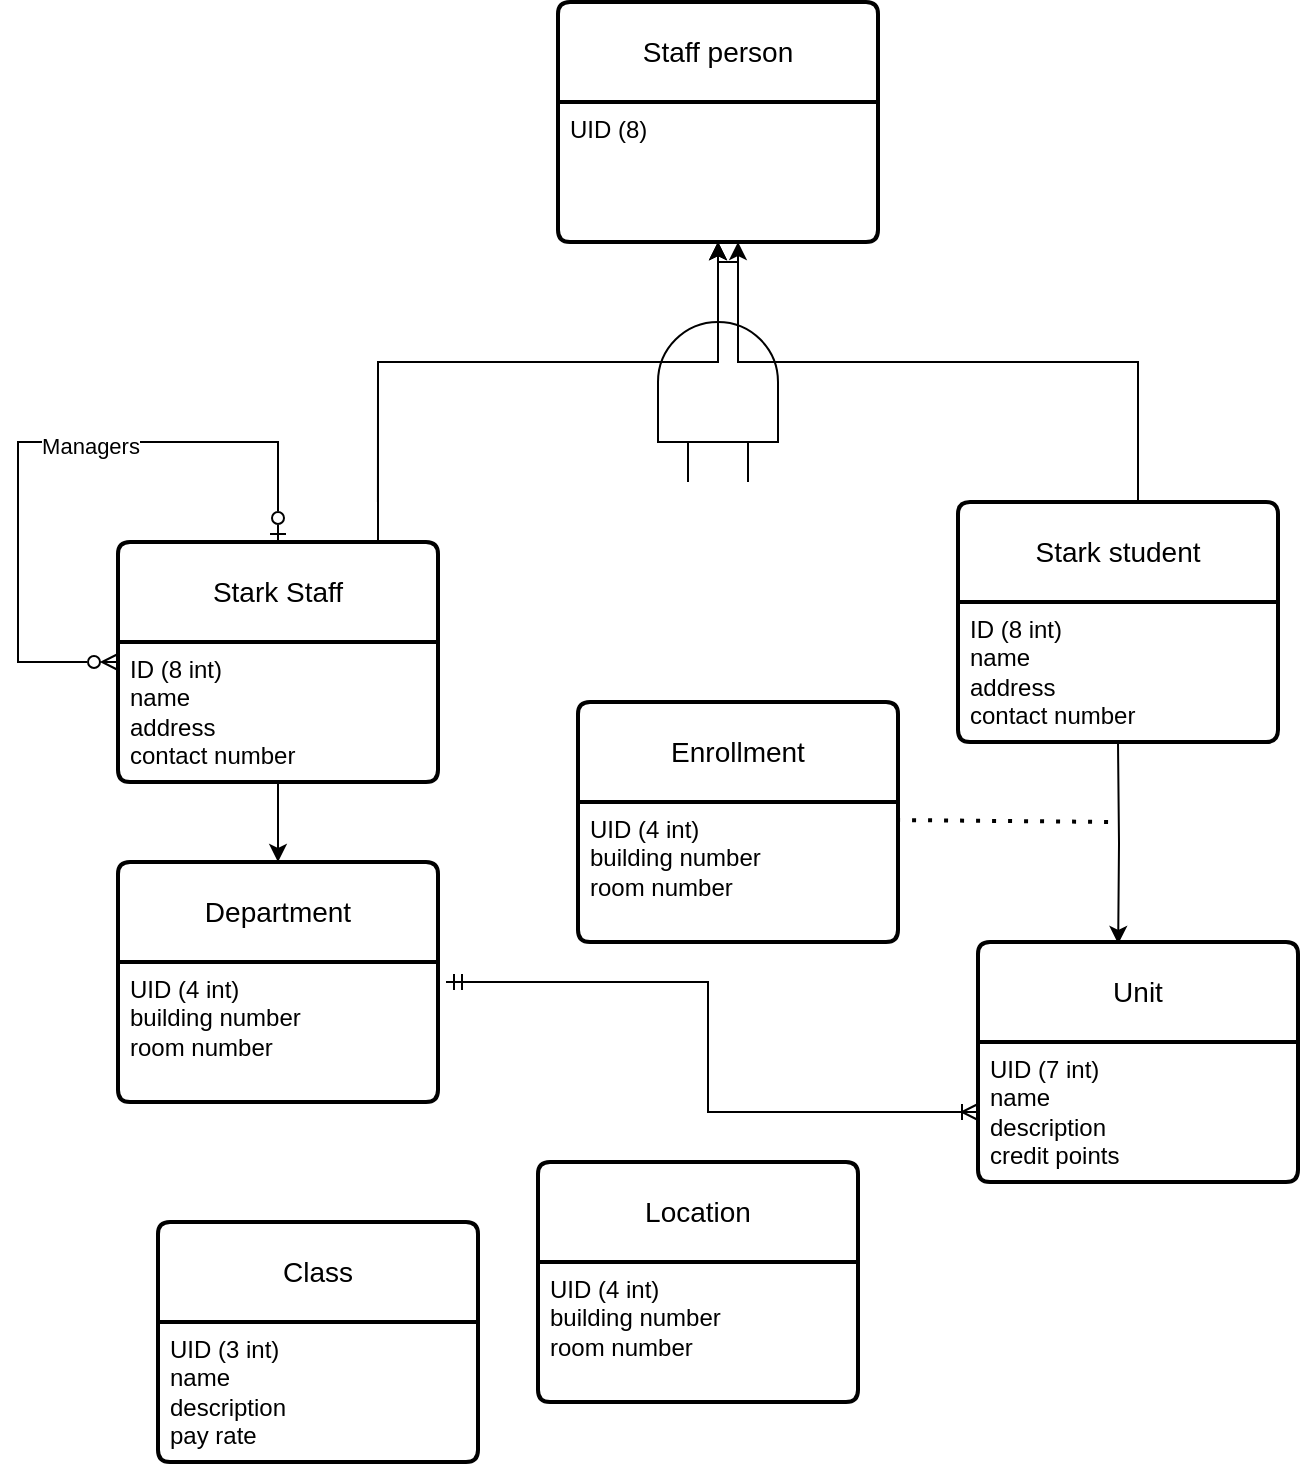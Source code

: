 <mxfile version="21.1.4" type="github">
  <diagram name="Page-1" id="9bggaNBUdcqQ5wYRVjrC">
    <mxGraphModel dx="1434" dy="764" grid="1" gridSize="10" guides="1" tooltips="1" connect="1" arrows="1" fold="1" page="1" pageScale="1" pageWidth="850" pageHeight="1100" math="0" shadow="0">
      <root>
        <mxCell id="0" />
        <mxCell id="1" parent="0" />
        <mxCell id="ch5FARwOTRp_sl-cNaFX-9" style="edgeStyle=orthogonalEdgeStyle;rounded=0;orthogonalLoop=1;jettySize=auto;html=1;" parent="1" source="ch5FARwOTRp_sl-cNaFX-1" target="ch5FARwOTRp_sl-cNaFX-6" edge="1">
          <mxGeometry relative="1" as="geometry">
            <Array as="points">
              <mxPoint x="230" y="250" />
              <mxPoint x="400" y="250" />
            </Array>
          </mxGeometry>
        </mxCell>
        <mxCell id="ch5FARwOTRp_sl-cNaFX-39" style="edgeStyle=orthogonalEdgeStyle;rounded=0;orthogonalLoop=1;jettySize=auto;html=1;entryX=0.5;entryY=0;entryDx=0;entryDy=0;startArrow=ERzeroToMany;startFill=0;endArrow=ERzeroToOne;endFill=0;" parent="1" source="ch5FARwOTRp_sl-cNaFX-1" target="ch5FARwOTRp_sl-cNaFX-1" edge="1">
          <mxGeometry relative="1" as="geometry">
            <mxPoint x="180" y="300" as="targetPoint" />
            <Array as="points">
              <mxPoint x="50" y="400" />
              <mxPoint x="50" y="290" />
              <mxPoint x="180" y="290" />
            </Array>
          </mxGeometry>
        </mxCell>
        <mxCell id="ch5FARwOTRp_sl-cNaFX-40" value="Managers" style="edgeLabel;html=1;align=center;verticalAlign=middle;resizable=0;points=[];" parent="ch5FARwOTRp_sl-cNaFX-39" vertex="1" connectable="0">
          <mxGeometry x="0.153" y="-2" relative="1" as="geometry">
            <mxPoint as="offset" />
          </mxGeometry>
        </mxCell>
        <mxCell id="ch5FARwOTRp_sl-cNaFX-1" value="Stark Staff" style="swimlane;childLayout=stackLayout;horizontal=1;startSize=50;horizontalStack=0;rounded=1;fontSize=14;fontStyle=0;strokeWidth=2;resizeParent=0;resizeLast=1;shadow=0;dashed=0;align=center;arcSize=4;whiteSpace=wrap;html=1;" parent="1" vertex="1">
          <mxGeometry x="100" y="340" width="160" height="120" as="geometry" />
        </mxCell>
        <mxCell id="ch5FARwOTRp_sl-cNaFX-2" value="ID (8 int)&lt;br style=&quot;border-color: var(--border-color);&quot;&gt;name&lt;br style=&quot;border-color: var(--border-color);&quot;&gt;address&lt;br style=&quot;border-color: var(--border-color);&quot;&gt;contact number" style="align=left;strokeColor=none;fillColor=none;spacingLeft=4;fontSize=12;verticalAlign=top;resizable=0;rotatable=0;part=1;html=1;" parent="ch5FARwOTRp_sl-cNaFX-1" vertex="1">
          <mxGeometry y="50" width="160" height="70" as="geometry" />
        </mxCell>
        <mxCell id="ch5FARwOTRp_sl-cNaFX-10" style="edgeStyle=orthogonalEdgeStyle;rounded=0;orthogonalLoop=1;jettySize=auto;html=1;entryX=0.5;entryY=1;entryDx=0;entryDy=0;" parent="1" source="ch5FARwOTRp_sl-cNaFX-3" target="ch5FARwOTRp_sl-cNaFX-6" edge="1">
          <mxGeometry relative="1" as="geometry">
            <Array as="points">
              <mxPoint x="610" y="250" />
              <mxPoint x="410" y="250" />
              <mxPoint x="410" y="200" />
              <mxPoint x="400" y="200" />
            </Array>
          </mxGeometry>
        </mxCell>
        <mxCell id="ch5FARwOTRp_sl-cNaFX-3" value="Stark student" style="swimlane;childLayout=stackLayout;horizontal=1;startSize=50;horizontalStack=0;rounded=1;fontSize=14;fontStyle=0;strokeWidth=2;resizeParent=0;resizeLast=1;shadow=0;dashed=0;align=center;arcSize=4;whiteSpace=wrap;html=1;" parent="1" vertex="1">
          <mxGeometry x="520" y="320" width="160" height="120" as="geometry" />
        </mxCell>
        <mxCell id="ch5FARwOTRp_sl-cNaFX-4" value="ID (8 int)&lt;br&gt;name&lt;br&gt;address&lt;br&gt;contact number" style="align=left;strokeColor=none;fillColor=none;spacingLeft=4;fontSize=12;verticalAlign=top;resizable=0;rotatable=0;part=1;html=1;" parent="ch5FARwOTRp_sl-cNaFX-3" vertex="1">
          <mxGeometry y="50" width="160" height="70" as="geometry" />
        </mxCell>
        <mxCell id="ch5FARwOTRp_sl-cNaFX-5" value="Staff person" style="swimlane;childLayout=stackLayout;horizontal=1;startSize=50;horizontalStack=0;rounded=1;fontSize=14;fontStyle=0;strokeWidth=2;resizeParent=0;resizeLast=1;shadow=0;dashed=0;align=center;arcSize=4;whiteSpace=wrap;html=1;" parent="1" vertex="1">
          <mxGeometry x="320" y="70" width="160" height="120" as="geometry" />
        </mxCell>
        <mxCell id="ch5FARwOTRp_sl-cNaFX-6" value="UID (8)" style="align=left;strokeColor=none;fillColor=none;spacingLeft=4;fontSize=12;verticalAlign=top;resizable=0;rotatable=0;part=1;html=1;" parent="ch5FARwOTRp_sl-cNaFX-5" vertex="1">
          <mxGeometry y="50" width="160" height="70" as="geometry" />
        </mxCell>
        <mxCell id="ch5FARwOTRp_sl-cNaFX-14" value="" style="verticalLabelPosition=bottom;shadow=0;dashed=0;align=center;html=1;verticalAlign=top;shape=mxgraph.electrical.logic_gates.logic_gate;operation=and;rotation=-90;" parent="1" vertex="1">
          <mxGeometry x="350" y="230" width="100" height="60" as="geometry" />
        </mxCell>
        <mxCell id="ch5FARwOTRp_sl-cNaFX-15" style="edgeStyle=orthogonalEdgeStyle;rounded=0;orthogonalLoop=1;jettySize=auto;html=1;entryX=0.5;entryY=1;entryDx=0;entryDy=0;" parent="1" edge="1">
          <mxGeometry relative="1" as="geometry">
            <mxPoint x="610" y="320" as="sourcePoint" />
            <mxPoint x="410" y="190" as="targetPoint" />
            <Array as="points">
              <mxPoint x="610" y="250" />
              <mxPoint x="410" y="250" />
            </Array>
          </mxGeometry>
        </mxCell>
        <mxCell id="ch5FARwOTRp_sl-cNaFX-16" style="edgeStyle=orthogonalEdgeStyle;rounded=0;orthogonalLoop=1;jettySize=auto;html=1;entryX=0.5;entryY=1;entryDx=0;entryDy=0;" parent="1" target="ch5FARwOTRp_sl-cNaFX-6" edge="1">
          <mxGeometry relative="1" as="geometry">
            <mxPoint x="229.97" y="320" as="sourcePoint" />
            <mxPoint x="389.97" y="190" as="targetPoint" />
            <Array as="points">
              <mxPoint x="230" y="250" />
              <mxPoint x="400" y="250" />
            </Array>
          </mxGeometry>
        </mxCell>
        <mxCell id="ch5FARwOTRp_sl-cNaFX-18" value="Class" style="swimlane;childLayout=stackLayout;horizontal=1;startSize=50;horizontalStack=0;rounded=1;fontSize=14;fontStyle=0;strokeWidth=2;resizeParent=0;resizeLast=1;shadow=0;dashed=0;align=center;arcSize=4;whiteSpace=wrap;html=1;" parent="1" vertex="1">
          <mxGeometry x="120" y="680" width="160" height="120" as="geometry" />
        </mxCell>
        <mxCell id="ch5FARwOTRp_sl-cNaFX-19" value="UID (3 int)&lt;br&gt;name&lt;br&gt;description&lt;br&gt;pay rate" style="align=left;strokeColor=none;fillColor=none;spacingLeft=4;fontSize=12;verticalAlign=top;resizable=0;rotatable=0;part=1;html=1;" parent="ch5FARwOTRp_sl-cNaFX-18" vertex="1">
          <mxGeometry y="50" width="160" height="70" as="geometry" />
        </mxCell>
        <mxCell id="ch5FARwOTRp_sl-cNaFX-20" value="Location" style="swimlane;childLayout=stackLayout;horizontal=1;startSize=50;horizontalStack=0;rounded=1;fontSize=14;fontStyle=0;strokeWidth=2;resizeParent=0;resizeLast=1;shadow=0;dashed=0;align=center;arcSize=4;whiteSpace=wrap;html=1;" parent="1" vertex="1">
          <mxGeometry x="310" y="650" width="160" height="120" as="geometry" />
        </mxCell>
        <mxCell id="ch5FARwOTRp_sl-cNaFX-21" value="UID (4 int)&lt;br&gt;building number&amp;nbsp;&lt;br&gt;room number&lt;span style=&quot;white-space: pre;&quot;&gt; &lt;/span&gt;" style="align=left;strokeColor=none;fillColor=none;spacingLeft=4;fontSize=12;verticalAlign=top;resizable=0;rotatable=0;part=1;html=1;" parent="ch5FARwOTRp_sl-cNaFX-20" vertex="1">
          <mxGeometry y="50" width="160" height="70" as="geometry" />
        </mxCell>
        <mxCell id="ch5FARwOTRp_sl-cNaFX-26" value="Unit" style="swimlane;childLayout=stackLayout;horizontal=1;startSize=50;horizontalStack=0;rounded=1;fontSize=14;fontStyle=0;strokeWidth=2;resizeParent=0;resizeLast=1;shadow=0;dashed=0;align=center;arcSize=4;whiteSpace=wrap;html=1;" parent="1" vertex="1">
          <mxGeometry x="530" y="540" width="160" height="120" as="geometry" />
        </mxCell>
        <mxCell id="ch5FARwOTRp_sl-cNaFX-27" value="UID (7 int)&lt;br&gt;name&lt;br&gt;description&lt;br&gt;credit points" style="align=left;strokeColor=none;fillColor=none;spacingLeft=4;fontSize=12;verticalAlign=top;resizable=0;rotatable=0;part=1;html=1;" parent="ch5FARwOTRp_sl-cNaFX-26" vertex="1">
          <mxGeometry y="50" width="160" height="70" as="geometry" />
        </mxCell>
        <mxCell id="ch5FARwOTRp_sl-cNaFX-28" value="Enrollment" style="swimlane;childLayout=stackLayout;horizontal=1;startSize=50;horizontalStack=0;rounded=1;fontSize=14;fontStyle=0;strokeWidth=2;resizeParent=0;resizeLast=1;shadow=0;dashed=0;align=center;arcSize=4;whiteSpace=wrap;html=1;" parent="1" vertex="1">
          <mxGeometry x="330" y="420" width="160" height="120" as="geometry" />
        </mxCell>
        <mxCell id="ch5FARwOTRp_sl-cNaFX-29" value="UID (4 int)&lt;br&gt;building number&amp;nbsp;&lt;br&gt;room number&lt;span style=&quot;white-space: pre;&quot;&gt; &lt;/span&gt;" style="align=left;strokeColor=none;fillColor=none;spacingLeft=4;fontSize=12;verticalAlign=top;resizable=0;rotatable=0;part=1;html=1;" parent="ch5FARwOTRp_sl-cNaFX-28" vertex="1">
          <mxGeometry y="50" width="160" height="70" as="geometry" />
        </mxCell>
        <mxCell id="ch5FARwOTRp_sl-cNaFX-30" style="edgeStyle=orthogonalEdgeStyle;rounded=0;orthogonalLoop=1;jettySize=auto;html=1;entryX=0.438;entryY=0.008;entryDx=0;entryDy=0;entryPerimeter=0;" parent="1" target="ch5FARwOTRp_sl-cNaFX-26" edge="1">
          <mxGeometry relative="1" as="geometry">
            <mxPoint x="600" y="440" as="sourcePoint" />
          </mxGeometry>
        </mxCell>
        <mxCell id="ch5FARwOTRp_sl-cNaFX-31" value="" style="endArrow=none;dashed=1;html=1;dashPattern=1 3;strokeWidth=2;rounded=0;exitX=0.994;exitY=0.129;exitDx=0;exitDy=0;exitPerimeter=0;" parent="1" source="ch5FARwOTRp_sl-cNaFX-29" edge="1">
          <mxGeometry width="50" height="50" relative="1" as="geometry">
            <mxPoint x="530" y="500" as="sourcePoint" />
            <mxPoint x="600" y="480" as="targetPoint" />
          </mxGeometry>
        </mxCell>
        <mxCell id="ch5FARwOTRp_sl-cNaFX-33" value="Department" style="swimlane;childLayout=stackLayout;horizontal=1;startSize=50;horizontalStack=0;rounded=1;fontSize=14;fontStyle=0;strokeWidth=2;resizeParent=0;resizeLast=1;shadow=0;dashed=0;align=center;arcSize=4;whiteSpace=wrap;html=1;" parent="1" vertex="1">
          <mxGeometry x="100" y="500" width="160" height="120" as="geometry" />
        </mxCell>
        <mxCell id="ch5FARwOTRp_sl-cNaFX-34" value="UID (4 int)&lt;br&gt;building number&amp;nbsp;&lt;br&gt;room number&lt;span style=&quot;white-space: pre;&quot;&gt; &lt;/span&gt;" style="align=left;strokeColor=none;fillColor=none;spacingLeft=4;fontSize=12;verticalAlign=top;resizable=0;rotatable=0;part=1;html=1;" parent="ch5FARwOTRp_sl-cNaFX-33" vertex="1">
          <mxGeometry y="50" width="160" height="70" as="geometry" />
        </mxCell>
        <mxCell id="ch5FARwOTRp_sl-cNaFX-35" style="edgeStyle=orthogonalEdgeStyle;rounded=0;orthogonalLoop=1;jettySize=auto;html=1;entryX=0.5;entryY=0;entryDx=0;entryDy=0;" parent="1" source="ch5FARwOTRp_sl-cNaFX-2" target="ch5FARwOTRp_sl-cNaFX-33" edge="1">
          <mxGeometry relative="1" as="geometry" />
        </mxCell>
        <mxCell id="ch5FARwOTRp_sl-cNaFX-36" style="edgeStyle=orthogonalEdgeStyle;rounded=0;orthogonalLoop=1;jettySize=auto;html=1;entryX=1.025;entryY=0.143;entryDx=0;entryDy=0;entryPerimeter=0;endArrow=ERmandOne;endFill=0;startArrow=ERoneToMany;startFill=0;" parent="1" source="ch5FARwOTRp_sl-cNaFX-27" target="ch5FARwOTRp_sl-cNaFX-34" edge="1">
          <mxGeometry relative="1" as="geometry" />
        </mxCell>
      </root>
    </mxGraphModel>
  </diagram>
</mxfile>
